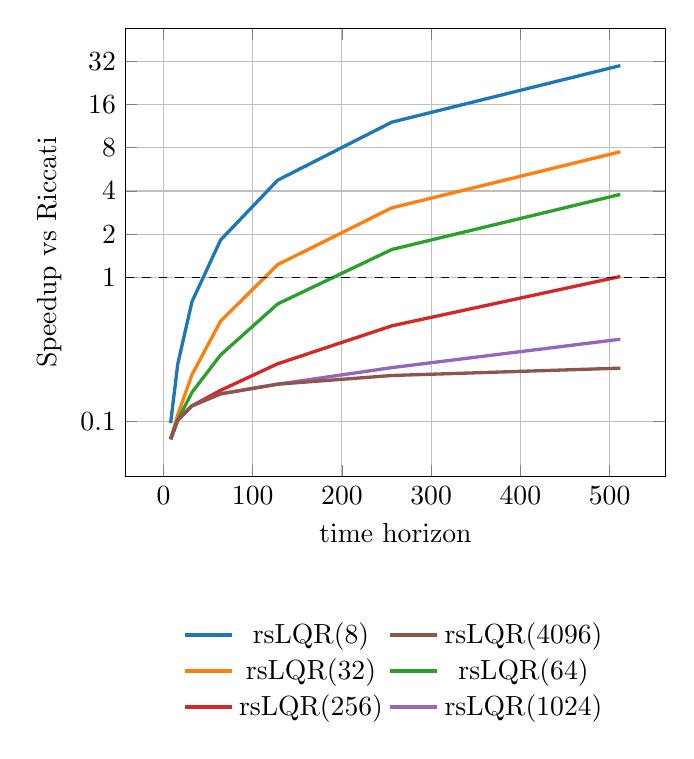 \begin{tikzpicture}
\begin{axis}[xlabel={time horizon}, ylabel={Speedup vs Riccati}, ymode={log}, log ticks with fixed point, grid={major}, ytick={0.1,1.0,2.0,4.0,8.0,16.0,32.0}, legend style={at={(0.5,-0.3)}, anchor=north, draw=none}, legend columns={5}, transpose legend]
    \addplot+[color={rgb,1:red,0.122;green,0.467;blue,0.706}, very thick, solid, no marks]
        table[row sep={\\}]
        {
            \\
            8.0  0.097  \\
            16.0  0.25  \\
            32.0  0.68  \\
            64.0  1.823  \\
            128.0  4.754  \\
            256.0  12.052  \\
            512.0  29.816  \\
        }
        ;
    \addplot+[color={rgb,1:red,1.0;green,0.498;blue,0.055}, very thick, solid, no marks]
        table[row sep={\\}]
        {
            \\
            8.0  0.075  \\
            16.0  0.111  \\
            32.0  0.211  \\
            64.0  0.497  \\
            128.0  1.229  \\
            256.0  3.054  \\
            512.0  7.495  \\
        }
        ;
    \addplot+[color={rgb,1:red,0.172;green,0.627;blue,0.172}, very thick, solid, no marks]
        table[row sep={\\}]
        {
            \\
            8.0  0.075  \\
            16.0  0.102  \\
            32.0  0.159  \\
            64.0  0.289  \\
            128.0  0.655  \\
            256.0  1.567  \\
            512.0  3.788  \\
        }
        ;
    \addplot+[color={rgb,1:red,0.839;green,0.153;blue,0.157}, very thick, solid, no marks]
        table[row sep={\\}]
        {
            \\
            8.0  0.075  \\
            16.0  0.102  \\
            32.0  0.128  \\
            64.0  0.164  \\
            128.0  0.251  \\
            256.0  0.461  \\
            512.0  1.016  \\
        }
        ;
    \addplot+[color={rgb,1:red,0.58;green,0.404;blue,0.741}, very thick, solid, no marks]
        table[row sep={\\}]
        {
            \\
            8.0  0.075  \\
            16.0  0.102  \\
            32.0  0.128  \\
            64.0  0.155  \\
            128.0  0.181  \\
            256.0  0.236  \\
            512.0  0.372  \\
        }
        ;
    \addplot+[color={rgb,1:red,0.549;green,0.337;blue,0.294}, very thick, solid, no marks]
        table[row sep={\\}]
        {
            \\
            8.0  0.075  \\
            16.0  0.102  \\
            32.0  0.128  \\
            64.0  0.155  \\
            128.0  0.181  \\
            256.0  0.208  \\
            512.0  0.234  \\
        }
        ;
    \draw[dashed, color={black}] ({rel axis cs:1,0}|-{axis cs:0,1}) -- ({rel axis cs:0,0}|-{axis cs:0,1});
    \legend{{rsLQR(8)},{rsLQR(32)},{rsLQR(64)},{rsLQR(256)},{rsLQR(1024)},{rsLQR(4096)}}
\end{axis}
\end{tikzpicture}
